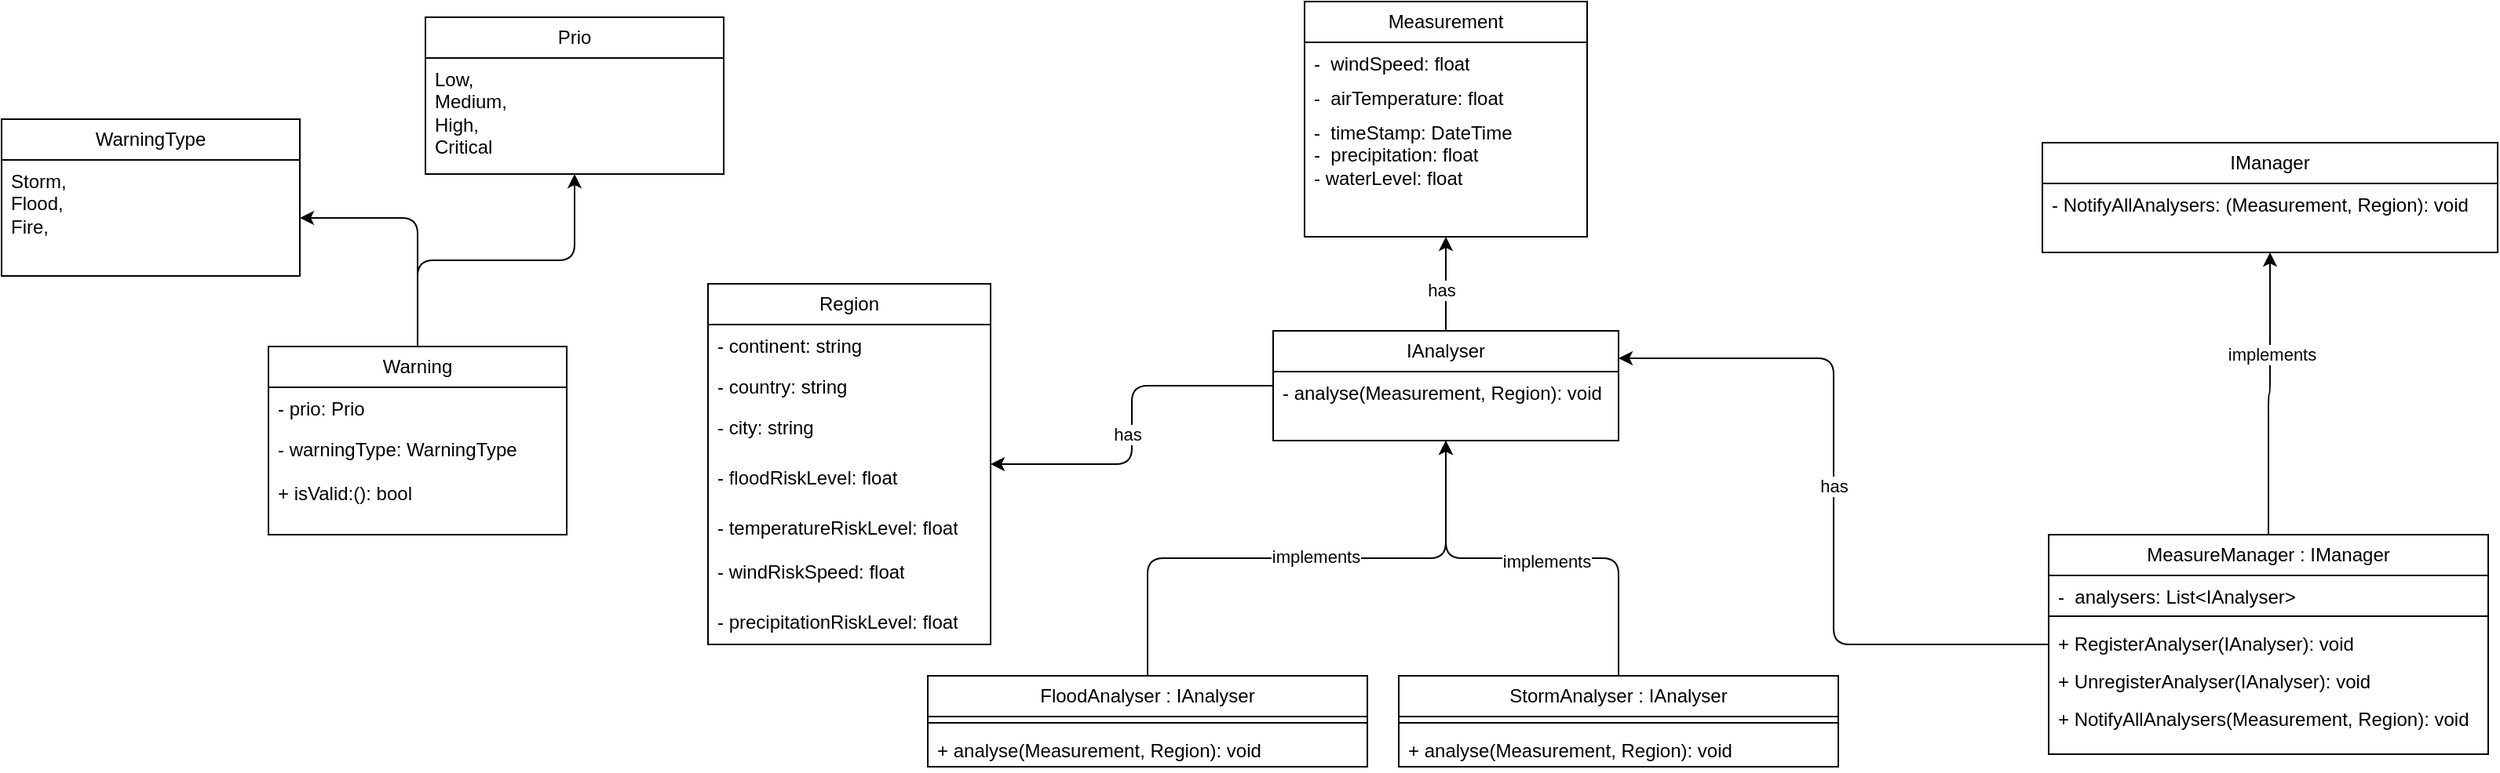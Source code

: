 <mxfile version="28.1.1">
  <diagram name="Page-1" id="WcsTk7s_F8NF5LiQNRWx">
    <mxGraphModel dx="2047" dy="947" grid="1" gridSize="10" guides="1" tooltips="1" connect="1" arrows="1" fold="1" page="1" pageScale="1" pageWidth="827" pageHeight="1169" math="0" shadow="0">
      <root>
        <mxCell id="0" />
        <mxCell id="1" parent="0" />
        <mxCell id="QBylDoSFrwLaha4sFoI8-1" value="Region" style="swimlane;fontStyle=0;childLayout=stackLayout;horizontal=1;startSize=26;fillColor=none;horizontalStack=0;resizeParent=1;resizeParentMax=0;resizeLast=0;collapsible=1;marginBottom=0;whiteSpace=wrap;html=1;" vertex="1" parent="1">
          <mxGeometry y="200" width="180" height="230" as="geometry" />
        </mxCell>
        <mxCell id="QBylDoSFrwLaha4sFoI8-2" value="- continent: string" style="text;strokeColor=none;fillColor=none;align=left;verticalAlign=top;spacingLeft=4;spacingRight=4;overflow=hidden;rotatable=0;points=[[0,0.5],[1,0.5]];portConstraint=eastwest;whiteSpace=wrap;html=1;" vertex="1" parent="QBylDoSFrwLaha4sFoI8-1">
          <mxGeometry y="26" width="180" height="26" as="geometry" />
        </mxCell>
        <mxCell id="QBylDoSFrwLaha4sFoI8-3" value="- country: string" style="text;strokeColor=none;fillColor=none;align=left;verticalAlign=top;spacingLeft=4;spacingRight=4;overflow=hidden;rotatable=0;points=[[0,0.5],[1,0.5]];portConstraint=eastwest;whiteSpace=wrap;html=1;" vertex="1" parent="QBylDoSFrwLaha4sFoI8-1">
          <mxGeometry y="52" width="180" height="26" as="geometry" />
        </mxCell>
        <mxCell id="QBylDoSFrwLaha4sFoI8-4" value="- city: string" style="text;strokeColor=none;fillColor=none;align=left;verticalAlign=top;spacingLeft=4;spacingRight=4;overflow=hidden;rotatable=0;points=[[0,0.5],[1,0.5]];portConstraint=eastwest;whiteSpace=wrap;html=1;" vertex="1" parent="QBylDoSFrwLaha4sFoI8-1">
          <mxGeometry y="78" width="180" height="32" as="geometry" />
        </mxCell>
        <mxCell id="QBylDoSFrwLaha4sFoI8-23" value="- floodRiskLevel: float" style="text;strokeColor=none;fillColor=none;align=left;verticalAlign=top;spacingLeft=4;spacingRight=4;overflow=hidden;rotatable=0;points=[[0,0.5],[1,0.5]];portConstraint=eastwest;whiteSpace=wrap;html=1;" vertex="1" parent="QBylDoSFrwLaha4sFoI8-1">
          <mxGeometry y="110" width="180" height="32" as="geometry" />
        </mxCell>
        <mxCell id="QBylDoSFrwLaha4sFoI8-24" value="- temperatureRiskLevel: float" style="text;strokeColor=none;fillColor=none;align=left;verticalAlign=top;spacingLeft=4;spacingRight=4;overflow=hidden;rotatable=0;points=[[0,0.5],[1,0.5]];portConstraint=eastwest;whiteSpace=wrap;html=1;" vertex="1" parent="QBylDoSFrwLaha4sFoI8-1">
          <mxGeometry y="142" width="180" height="28" as="geometry" />
        </mxCell>
        <mxCell id="QBylDoSFrwLaha4sFoI8-25" value="- windRiskSpeed: float" style="text;strokeColor=none;fillColor=none;align=left;verticalAlign=top;spacingLeft=4;spacingRight=4;overflow=hidden;rotatable=0;points=[[0,0.5],[1,0.5]];portConstraint=eastwest;whiteSpace=wrap;html=1;" vertex="1" parent="QBylDoSFrwLaha4sFoI8-1">
          <mxGeometry y="170" width="180" height="32" as="geometry" />
        </mxCell>
        <mxCell id="QBylDoSFrwLaha4sFoI8-26" value="- precipitationRiskLevel: float" style="text;strokeColor=none;fillColor=none;align=left;verticalAlign=top;spacingLeft=4;spacingRight=4;overflow=hidden;rotatable=0;points=[[0,0.5],[1,0.5]];portConstraint=eastwest;whiteSpace=wrap;html=1;" vertex="1" parent="QBylDoSFrwLaha4sFoI8-1">
          <mxGeometry y="202" width="180" height="28" as="geometry" />
        </mxCell>
        <mxCell id="QBylDoSFrwLaha4sFoI8-5" value="Measurement" style="swimlane;fontStyle=0;childLayout=stackLayout;horizontal=1;startSize=26;fillColor=none;horizontalStack=0;resizeParent=1;resizeParentMax=0;resizeLast=0;collapsible=1;marginBottom=0;whiteSpace=wrap;html=1;" vertex="1" parent="1">
          <mxGeometry x="380" y="20" width="180" height="150" as="geometry" />
        </mxCell>
        <mxCell id="QBylDoSFrwLaha4sFoI8-6" value="-&amp;nbsp; windSpeed: float" style="text;strokeColor=none;fillColor=none;align=left;verticalAlign=top;spacingLeft=4;spacingRight=4;overflow=hidden;rotatable=0;points=[[0,0.5],[1,0.5]];portConstraint=eastwest;whiteSpace=wrap;html=1;" vertex="1" parent="QBylDoSFrwLaha4sFoI8-5">
          <mxGeometry y="26" width="180" height="22" as="geometry" />
        </mxCell>
        <mxCell id="QBylDoSFrwLaha4sFoI8-14" value="-&amp;nbsp; airTemperature: float" style="text;strokeColor=none;fillColor=none;align=left;verticalAlign=top;spacingLeft=4;spacingRight=4;overflow=hidden;rotatable=0;points=[[0,0.5],[1,0.5]];portConstraint=eastwest;whiteSpace=wrap;html=1;" vertex="1" parent="QBylDoSFrwLaha4sFoI8-5">
          <mxGeometry y="48" width="180" height="22" as="geometry" />
        </mxCell>
        <mxCell id="QBylDoSFrwLaha4sFoI8-8" value="-&amp;nbsp; timeStamp: DateTime&lt;div&gt;-&amp;nbsp; precipitation: float&lt;br&gt;&lt;div&gt;- waterLevel: float&lt;br&gt;&lt;div&gt;&lt;br&gt;&lt;/div&gt;&lt;/div&gt;&lt;/div&gt;" style="text;strokeColor=none;fillColor=none;align=left;verticalAlign=top;spacingLeft=4;spacingRight=4;overflow=hidden;rotatable=0;points=[[0,0.5],[1,0.5]];portConstraint=eastwest;whiteSpace=wrap;html=1;" vertex="1" parent="QBylDoSFrwLaha4sFoI8-5">
          <mxGeometry y="70" width="180" height="80" as="geometry" />
        </mxCell>
        <mxCell id="QBylDoSFrwLaha4sFoI8-69" style="edgeStyle=orthogonalEdgeStyle;orthogonalLoop=1;jettySize=auto;html=1;" edge="1" parent="1" source="QBylDoSFrwLaha4sFoI8-9" target="QBylDoSFrwLaha4sFoI8-32">
          <mxGeometry relative="1" as="geometry" />
        </mxCell>
        <mxCell id="QBylDoSFrwLaha4sFoI8-70" style="edgeStyle=orthogonalEdgeStyle;orthogonalLoop=1;jettySize=auto;html=1;" edge="1" parent="1" source="QBylDoSFrwLaha4sFoI8-9" target="QBylDoSFrwLaha4sFoI8-27">
          <mxGeometry relative="1" as="geometry" />
        </mxCell>
        <mxCell id="QBylDoSFrwLaha4sFoI8-9" value="Warning" style="swimlane;fontStyle=0;childLayout=stackLayout;horizontal=1;startSize=26;fillColor=none;horizontalStack=0;resizeParent=1;resizeParentMax=0;resizeLast=0;collapsible=1;marginBottom=0;whiteSpace=wrap;html=1;" vertex="1" parent="1">
          <mxGeometry x="-280" y="240" width="190" height="120" as="geometry" />
        </mxCell>
        <mxCell id="QBylDoSFrwLaha4sFoI8-10" value="- prio: Prio" style="text;strokeColor=none;fillColor=none;align=left;verticalAlign=top;spacingLeft=4;spacingRight=4;overflow=hidden;rotatable=0;points=[[0,0.5],[1,0.5]];portConstraint=eastwest;whiteSpace=wrap;html=1;" vertex="1" parent="QBylDoSFrwLaha4sFoI8-9">
          <mxGeometry y="26" width="190" height="26" as="geometry" />
        </mxCell>
        <mxCell id="QBylDoSFrwLaha4sFoI8-11" value="- warningType: WarningType" style="text;strokeColor=none;fillColor=none;align=left;verticalAlign=top;spacingLeft=4;spacingRight=4;overflow=hidden;rotatable=0;points=[[0,0.5],[1,0.5]];portConstraint=eastwest;whiteSpace=wrap;html=1;" vertex="1" parent="QBylDoSFrwLaha4sFoI8-9">
          <mxGeometry y="52" width="190" height="28" as="geometry" />
        </mxCell>
        <mxCell id="QBylDoSFrwLaha4sFoI8-12" value="+ isValid:(): bool" style="text;strokeColor=none;fillColor=none;align=left;verticalAlign=top;spacingLeft=4;spacingRight=4;overflow=hidden;rotatable=0;points=[[0,0.5],[1,0.5]];portConstraint=eastwest;whiteSpace=wrap;html=1;" vertex="1" parent="QBylDoSFrwLaha4sFoI8-9">
          <mxGeometry y="80" width="190" height="40" as="geometry" />
        </mxCell>
        <mxCell id="QBylDoSFrwLaha4sFoI8-65" style="edgeStyle=orthogonalEdgeStyle;orthogonalLoop=1;jettySize=auto;html=1;" edge="1" parent="1" source="QBylDoSFrwLaha4sFoI8-15" target="QBylDoSFrwLaha4sFoI8-5">
          <mxGeometry relative="1" as="geometry" />
        </mxCell>
        <mxCell id="QBylDoSFrwLaha4sFoI8-66" value="has" style="edgeLabel;html=1;align=center;verticalAlign=middle;resizable=0;points=[];" vertex="1" connectable="0" parent="QBylDoSFrwLaha4sFoI8-65">
          <mxGeometry x="-0.126" y="3" relative="1" as="geometry">
            <mxPoint as="offset" />
          </mxGeometry>
        </mxCell>
        <mxCell id="QBylDoSFrwLaha4sFoI8-67" style="edgeStyle=orthogonalEdgeStyle;orthogonalLoop=1;jettySize=auto;html=1;" edge="1" parent="1" source="QBylDoSFrwLaha4sFoI8-15" target="QBylDoSFrwLaha4sFoI8-1">
          <mxGeometry relative="1" as="geometry" />
        </mxCell>
        <mxCell id="QBylDoSFrwLaha4sFoI8-68" value="has" style="edgeLabel;html=1;align=center;verticalAlign=middle;resizable=0;points=[];" vertex="1" connectable="0" parent="QBylDoSFrwLaha4sFoI8-67">
          <mxGeometry x="0.052" y="-3" relative="1" as="geometry">
            <mxPoint as="offset" />
          </mxGeometry>
        </mxCell>
        <mxCell id="QBylDoSFrwLaha4sFoI8-15" value="IAnalyser" style="swimlane;fontStyle=0;childLayout=stackLayout;horizontal=1;startSize=26;fillColor=none;horizontalStack=0;resizeParent=1;resizeParentMax=0;resizeLast=0;collapsible=1;marginBottom=0;whiteSpace=wrap;html=1;" vertex="1" parent="1">
          <mxGeometry x="360" y="230" width="220" height="70" as="geometry" />
        </mxCell>
        <mxCell id="QBylDoSFrwLaha4sFoI8-18" value="- analyse(Measurement, Region): void" style="text;strokeColor=none;fillColor=none;align=left;verticalAlign=top;spacingLeft=4;spacingRight=4;overflow=hidden;rotatable=0;points=[[0,0.5],[1,0.5]];portConstraint=eastwest;whiteSpace=wrap;html=1;" vertex="1" parent="QBylDoSFrwLaha4sFoI8-15">
          <mxGeometry y="26" width="220" height="44" as="geometry" />
        </mxCell>
        <mxCell id="QBylDoSFrwLaha4sFoI8-19" value="IManager" style="swimlane;fontStyle=0;childLayout=stackLayout;horizontal=1;startSize=26;fillColor=none;horizontalStack=0;resizeParent=1;resizeParentMax=0;resizeLast=0;collapsible=1;marginBottom=0;whiteSpace=wrap;html=1;" vertex="1" parent="1">
          <mxGeometry x="850" y="110" width="290" height="70" as="geometry" />
        </mxCell>
        <mxCell id="QBylDoSFrwLaha4sFoI8-20" value="- NotifyAllAnalysers: (Measurement, Region): void" style="text;strokeColor=none;fillColor=none;align=left;verticalAlign=top;spacingLeft=4;spacingRight=4;overflow=hidden;rotatable=0;points=[[0,0.5],[1,0.5]];portConstraint=eastwest;whiteSpace=wrap;html=1;" vertex="1" parent="QBylDoSFrwLaha4sFoI8-19">
          <mxGeometry y="26" width="290" height="44" as="geometry" />
        </mxCell>
        <mxCell id="QBylDoSFrwLaha4sFoI8-27" value="Prio" style="swimlane;fontStyle=0;childLayout=stackLayout;horizontal=1;startSize=26;fillColor=none;horizontalStack=0;resizeParent=1;resizeParentMax=0;resizeLast=0;collapsible=1;marginBottom=0;whiteSpace=wrap;html=1;" vertex="1" parent="1">
          <mxGeometry x="-180" y="30" width="190" height="100" as="geometry" />
        </mxCell>
        <mxCell id="QBylDoSFrwLaha4sFoI8-28" value="Low,&lt;div&gt;Medium,&lt;/div&gt;&lt;div&gt;High,&lt;/div&gt;&lt;div&gt;Critical&lt;/div&gt;" style="text;strokeColor=none;fillColor=none;align=left;verticalAlign=top;spacingLeft=4;spacingRight=4;overflow=hidden;rotatable=0;points=[[0,0.5],[1,0.5]];portConstraint=eastwest;whiteSpace=wrap;html=1;" vertex="1" parent="QBylDoSFrwLaha4sFoI8-27">
          <mxGeometry y="26" width="190" height="74" as="geometry" />
        </mxCell>
        <mxCell id="QBylDoSFrwLaha4sFoI8-31" value="WarningType" style="swimlane;fontStyle=0;childLayout=stackLayout;horizontal=1;startSize=26;fillColor=none;horizontalStack=0;resizeParent=1;resizeParentMax=0;resizeLast=0;collapsible=1;marginBottom=0;whiteSpace=wrap;html=1;" vertex="1" parent="1">
          <mxGeometry x="-450" y="95" width="190" height="100" as="geometry" />
        </mxCell>
        <mxCell id="QBylDoSFrwLaha4sFoI8-32" value="Storm,&lt;div&gt;Flood,&lt;/div&gt;&lt;div&gt;Fire,&lt;/div&gt;" style="text;strokeColor=none;fillColor=none;align=left;verticalAlign=top;spacingLeft=4;spacingRight=4;overflow=hidden;rotatable=0;points=[[0,0.5],[1,0.5]];portConstraint=eastwest;whiteSpace=wrap;html=1;" vertex="1" parent="QBylDoSFrwLaha4sFoI8-31">
          <mxGeometry y="26" width="190" height="74" as="geometry" />
        </mxCell>
        <mxCell id="QBylDoSFrwLaha4sFoI8-56" style="edgeStyle=orthogonalEdgeStyle;orthogonalLoop=1;jettySize=auto;html=1;" edge="1" parent="1" source="QBylDoSFrwLaha4sFoI8-33" target="QBylDoSFrwLaha4sFoI8-19">
          <mxGeometry relative="1" as="geometry" />
        </mxCell>
        <mxCell id="QBylDoSFrwLaha4sFoI8-57" value="implements" style="edgeLabel;html=1;align=center;verticalAlign=middle;resizable=0;points=[];" vertex="1" connectable="0" parent="QBylDoSFrwLaha4sFoI8-56">
          <mxGeometry x="0.29" y="-1" relative="1" as="geometry">
            <mxPoint as="offset" />
          </mxGeometry>
        </mxCell>
        <mxCell id="QBylDoSFrwLaha4sFoI8-63" style="edgeStyle=orthogonalEdgeStyle;orthogonalLoop=1;jettySize=auto;html=1;entryX=1;entryY=0.25;entryDx=0;entryDy=0;" edge="1" parent="1" source="QBylDoSFrwLaha4sFoI8-33" target="QBylDoSFrwLaha4sFoI8-15">
          <mxGeometry relative="1" as="geometry">
            <mxPoint x="850" y="260" as="targetPoint" />
          </mxGeometry>
        </mxCell>
        <mxCell id="QBylDoSFrwLaha4sFoI8-64" value="has" style="edgeLabel;html=1;align=center;verticalAlign=middle;resizable=0;points=[];" vertex="1" connectable="0" parent="QBylDoSFrwLaha4sFoI8-63">
          <mxGeometry x="0.045" relative="1" as="geometry">
            <mxPoint as="offset" />
          </mxGeometry>
        </mxCell>
        <mxCell id="QBylDoSFrwLaha4sFoI8-33" value="MeasureManager : IManager" style="swimlane;fontStyle=0;childLayout=stackLayout;horizontal=1;startSize=26;fillColor=none;horizontalStack=0;resizeParent=1;resizeParentMax=0;resizeLast=0;collapsible=1;marginBottom=0;whiteSpace=wrap;html=1;" vertex="1" parent="1">
          <mxGeometry x="854" y="360" width="280" height="140" as="geometry" />
        </mxCell>
        <mxCell id="QBylDoSFrwLaha4sFoI8-34" value="-&amp;nbsp; analysers: List&amp;lt;IAnalyser&amp;gt;" style="text;strokeColor=none;fillColor=none;align=left;verticalAlign=top;spacingLeft=4;spacingRight=4;overflow=hidden;rotatable=0;points=[[0,0.5],[1,0.5]];portConstraint=eastwest;whiteSpace=wrap;html=1;" vertex="1" parent="QBylDoSFrwLaha4sFoI8-33">
          <mxGeometry y="26" width="280" height="22" as="geometry" />
        </mxCell>
        <mxCell id="QBylDoSFrwLaha4sFoI8-41" value="" style="line;strokeWidth=1;fillColor=none;align=left;verticalAlign=middle;spacingTop=-1;spacingLeft=3;spacingRight=3;rotatable=0;labelPosition=right;points=[];portConstraint=eastwest;strokeColor=inherit;" vertex="1" parent="QBylDoSFrwLaha4sFoI8-33">
          <mxGeometry y="48" width="280" height="8" as="geometry" />
        </mxCell>
        <mxCell id="QBylDoSFrwLaha4sFoI8-40" value="+ RegisterAnalyser(IAnalyser): void" style="text;strokeColor=none;fillColor=none;align=left;verticalAlign=top;spacingLeft=4;spacingRight=4;overflow=hidden;rotatable=0;points=[[0,0.5],[1,0.5]];portConstraint=eastwest;whiteSpace=wrap;html=1;" vertex="1" parent="QBylDoSFrwLaha4sFoI8-33">
          <mxGeometry y="56" width="280" height="24" as="geometry" />
        </mxCell>
        <mxCell id="QBylDoSFrwLaha4sFoI8-43" value="+ UnregisterAnalyser(IAnalyser): void" style="text;strokeColor=none;fillColor=none;align=left;verticalAlign=top;spacingLeft=4;spacingRight=4;overflow=hidden;rotatable=0;points=[[0,0.5],[1,0.5]];portConstraint=eastwest;whiteSpace=wrap;html=1;" vertex="1" parent="QBylDoSFrwLaha4sFoI8-33">
          <mxGeometry y="80" width="280" height="24" as="geometry" />
        </mxCell>
        <mxCell id="QBylDoSFrwLaha4sFoI8-44" value="+ NotifyAllAnalysers(Measurement, Region): void" style="text;strokeColor=none;fillColor=none;align=left;verticalAlign=top;spacingLeft=4;spacingRight=4;overflow=hidden;rotatable=0;points=[[0,0.5],[1,0.5]];portConstraint=eastwest;whiteSpace=wrap;html=1;" vertex="1" parent="QBylDoSFrwLaha4sFoI8-33">
          <mxGeometry y="104" width="280" height="36" as="geometry" />
        </mxCell>
        <mxCell id="QBylDoSFrwLaha4sFoI8-58" style="edgeStyle=orthogonalEdgeStyle;orthogonalLoop=1;jettySize=auto;html=1;" edge="1" parent="1" source="QBylDoSFrwLaha4sFoI8-45" target="QBylDoSFrwLaha4sFoI8-15">
          <mxGeometry relative="1" as="geometry" />
        </mxCell>
        <mxCell id="QBylDoSFrwLaha4sFoI8-61" value="implements" style="edgeLabel;html=1;align=center;verticalAlign=middle;resizable=0;points=[];" vertex="1" connectable="0" parent="QBylDoSFrwLaha4sFoI8-58">
          <mxGeometry x="0.07" y="1" relative="1" as="geometry">
            <mxPoint as="offset" />
          </mxGeometry>
        </mxCell>
        <mxCell id="QBylDoSFrwLaha4sFoI8-45" value="FloodAnalyser : IAnalyser" style="swimlane;fontStyle=0;childLayout=stackLayout;horizontal=1;startSize=26;fillColor=none;horizontalStack=0;resizeParent=1;resizeParentMax=0;resizeLast=0;collapsible=1;marginBottom=0;whiteSpace=wrap;html=1;" vertex="1" parent="1">
          <mxGeometry x="140" y="450" width="280" height="58" as="geometry" />
        </mxCell>
        <mxCell id="QBylDoSFrwLaha4sFoI8-47" value="" style="line;strokeWidth=1;fillColor=none;align=left;verticalAlign=middle;spacingTop=-1;spacingLeft=3;spacingRight=3;rotatable=0;labelPosition=right;points=[];portConstraint=eastwest;strokeColor=inherit;" vertex="1" parent="QBylDoSFrwLaha4sFoI8-45">
          <mxGeometry y="26" width="280" height="8" as="geometry" />
        </mxCell>
        <mxCell id="QBylDoSFrwLaha4sFoI8-48" value="+ analyse(Measurement, Region): void" style="text;strokeColor=none;fillColor=none;align=left;verticalAlign=top;spacingLeft=4;spacingRight=4;overflow=hidden;rotatable=0;points=[[0,0.5],[1,0.5]];portConstraint=eastwest;whiteSpace=wrap;html=1;" vertex="1" parent="QBylDoSFrwLaha4sFoI8-45">
          <mxGeometry y="34" width="280" height="24" as="geometry" />
        </mxCell>
        <mxCell id="QBylDoSFrwLaha4sFoI8-59" style="edgeStyle=orthogonalEdgeStyle;orthogonalLoop=1;jettySize=auto;html=1;" edge="1" parent="1" source="QBylDoSFrwLaha4sFoI8-51" target="QBylDoSFrwLaha4sFoI8-15">
          <mxGeometry relative="1" as="geometry" />
        </mxCell>
        <mxCell id="QBylDoSFrwLaha4sFoI8-60" value="implements" style="edgeLabel;html=1;align=center;verticalAlign=middle;resizable=0;points=[];" vertex="1" connectable="0" parent="QBylDoSFrwLaha4sFoI8-59">
          <mxGeometry x="-0.07" y="2" relative="1" as="geometry">
            <mxPoint as="offset" />
          </mxGeometry>
        </mxCell>
        <mxCell id="QBylDoSFrwLaha4sFoI8-51" value="StormAnalyser : IAnalyser" style="swimlane;fontStyle=0;childLayout=stackLayout;horizontal=1;startSize=26;fillColor=none;horizontalStack=0;resizeParent=1;resizeParentMax=0;resizeLast=0;collapsible=1;marginBottom=0;whiteSpace=wrap;html=1;" vertex="1" parent="1">
          <mxGeometry x="440" y="450" width="280" height="58" as="geometry" />
        </mxCell>
        <mxCell id="QBylDoSFrwLaha4sFoI8-52" value="" style="line;strokeWidth=1;fillColor=none;align=left;verticalAlign=middle;spacingTop=-1;spacingLeft=3;spacingRight=3;rotatable=0;labelPosition=right;points=[];portConstraint=eastwest;strokeColor=inherit;" vertex="1" parent="QBylDoSFrwLaha4sFoI8-51">
          <mxGeometry y="26" width="280" height="8" as="geometry" />
        </mxCell>
        <mxCell id="QBylDoSFrwLaha4sFoI8-53" value="+ analyse(Measurement, Region): void" style="text;strokeColor=none;fillColor=none;align=left;verticalAlign=top;spacingLeft=4;spacingRight=4;overflow=hidden;rotatable=0;points=[[0,0.5],[1,0.5]];portConstraint=eastwest;whiteSpace=wrap;html=1;" vertex="1" parent="QBylDoSFrwLaha4sFoI8-51">
          <mxGeometry y="34" width="280" height="24" as="geometry" />
        </mxCell>
      </root>
    </mxGraphModel>
  </diagram>
</mxfile>
